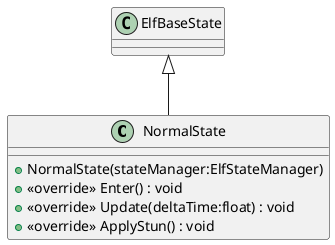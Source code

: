 @startuml
class NormalState {
    + NormalState(stateManager:ElfStateManager)
    + <<override>> Enter() : void
    + <<override>> Update(deltaTime:float) : void
    + <<override>> ApplyStun() : void
}
ElfBaseState <|-- NormalState
@enduml
